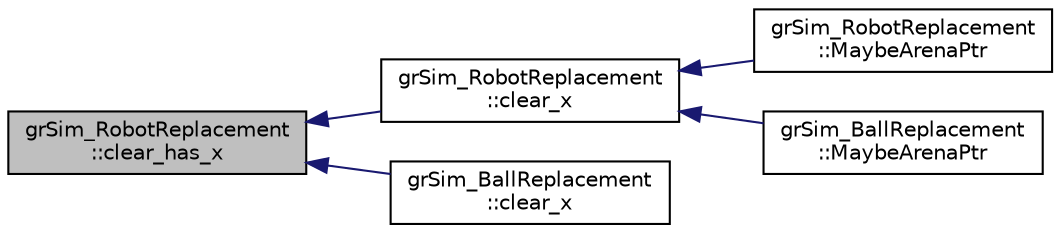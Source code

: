 digraph "grSim_RobotReplacement::clear_has_x"
{
 // INTERACTIVE_SVG=YES
  edge [fontname="Helvetica",fontsize="10",labelfontname="Helvetica",labelfontsize="10"];
  node [fontname="Helvetica",fontsize="10",shape=record];
  rankdir="LR";
  Node1 [label="grSim_RobotReplacement\l::clear_has_x",height=0.2,width=0.4,color="black", fillcolor="grey75", style="filled", fontcolor="black"];
  Node1 -> Node2 [dir="back",color="midnightblue",fontsize="10",style="solid",fontname="Helvetica"];
  Node2 [label="grSim_RobotReplacement\l::clear_x",height=0.2,width=0.4,color="black", fillcolor="white", style="filled",URL="$d5/da8/classgr_sim___robot_replacement.html#a21d4da802cb299bb97092e861007f34a"];
  Node2 -> Node3 [dir="back",color="midnightblue",fontsize="10",style="solid",fontname="Helvetica"];
  Node3 [label="grSim_RobotReplacement\l::MaybeArenaPtr",height=0.2,width=0.4,color="black", fillcolor="white", style="filled",URL="$d5/da8/classgr_sim___robot_replacement.html#adb61fbcf4b911deb32b7ab76009294fe"];
  Node2 -> Node4 [dir="back",color="midnightblue",fontsize="10",style="solid",fontname="Helvetica"];
  Node4 [label="grSim_BallReplacement\l::MaybeArenaPtr",height=0.2,width=0.4,color="black", fillcolor="white", style="filled",URL="$d2/db1/classgr_sim___ball_replacement.html#ab63c8711711b9817d18ad5fd1d295535"];
  Node1 -> Node5 [dir="back",color="midnightblue",fontsize="10",style="solid",fontname="Helvetica"];
  Node5 [label="grSim_BallReplacement\l::clear_x",height=0.2,width=0.4,color="black", fillcolor="white", style="filled",URL="$d2/db1/classgr_sim___ball_replacement.html#a51a7045ad49a9bf5227438ad1dc2fb51"];
}
